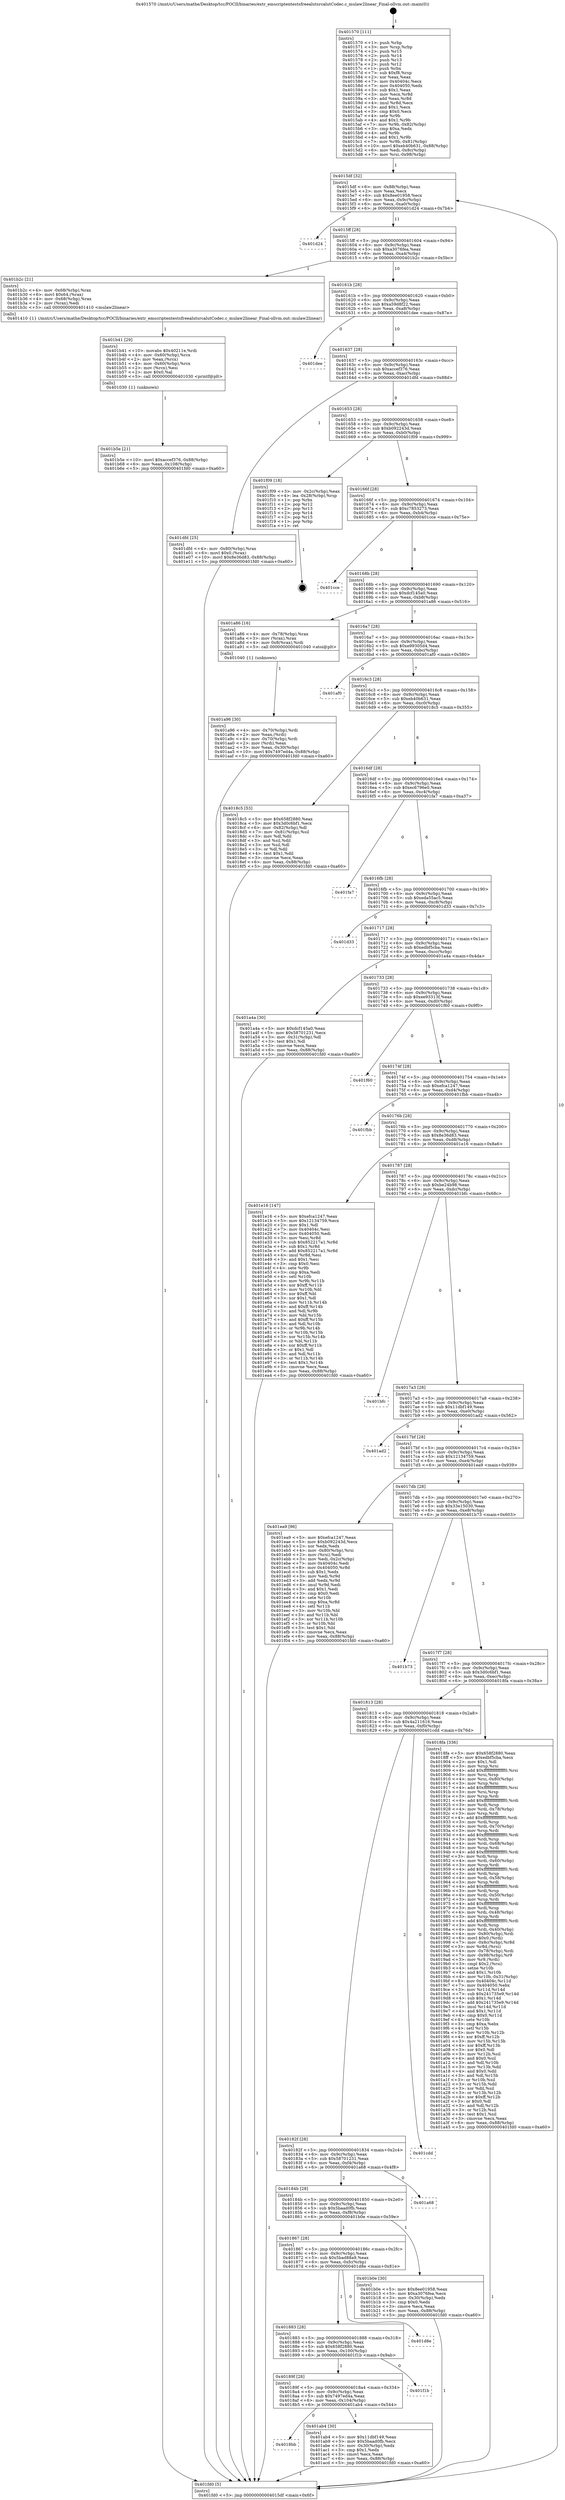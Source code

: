 digraph "0x401570" {
  label = "0x401570 (/mnt/c/Users/mathe/Desktop/tcc/POCII/binaries/extr_emscriptentestsfreealutsrcalutCodec.c_mulaw2linear_Final-ollvm.out::main(0))"
  labelloc = "t"
  node[shape=record]

  Entry [label="",width=0.3,height=0.3,shape=circle,fillcolor=black,style=filled]
  "0x4015df" [label="{
     0x4015df [32]\l
     | [instrs]\l
     &nbsp;&nbsp;0x4015df \<+6\>: mov -0x88(%rbp),%eax\l
     &nbsp;&nbsp;0x4015e5 \<+2\>: mov %eax,%ecx\l
     &nbsp;&nbsp;0x4015e7 \<+6\>: sub $0x8ee01958,%ecx\l
     &nbsp;&nbsp;0x4015ed \<+6\>: mov %eax,-0x9c(%rbp)\l
     &nbsp;&nbsp;0x4015f3 \<+6\>: mov %ecx,-0xa0(%rbp)\l
     &nbsp;&nbsp;0x4015f9 \<+6\>: je 0000000000401d24 \<main+0x7b4\>\l
  }"]
  "0x401d24" [label="{
     0x401d24\l
  }", style=dashed]
  "0x4015ff" [label="{
     0x4015ff [28]\l
     | [instrs]\l
     &nbsp;&nbsp;0x4015ff \<+5\>: jmp 0000000000401604 \<main+0x94\>\l
     &nbsp;&nbsp;0x401604 \<+6\>: mov -0x9c(%rbp),%eax\l
     &nbsp;&nbsp;0x40160a \<+5\>: sub $0xa3076fea,%eax\l
     &nbsp;&nbsp;0x40160f \<+6\>: mov %eax,-0xa4(%rbp)\l
     &nbsp;&nbsp;0x401615 \<+6\>: je 0000000000401b2c \<main+0x5bc\>\l
  }"]
  Exit [label="",width=0.3,height=0.3,shape=circle,fillcolor=black,style=filled,peripheries=2]
  "0x401b2c" [label="{
     0x401b2c [21]\l
     | [instrs]\l
     &nbsp;&nbsp;0x401b2c \<+4\>: mov -0x68(%rbp),%rax\l
     &nbsp;&nbsp;0x401b30 \<+6\>: movl $0x64,(%rax)\l
     &nbsp;&nbsp;0x401b36 \<+4\>: mov -0x68(%rbp),%rax\l
     &nbsp;&nbsp;0x401b3a \<+2\>: mov (%rax),%edi\l
     &nbsp;&nbsp;0x401b3c \<+5\>: call 0000000000401410 \<mulaw2linear\>\l
     | [calls]\l
     &nbsp;&nbsp;0x401410 \{1\} (/mnt/c/Users/mathe/Desktop/tcc/POCII/binaries/extr_emscriptentestsfreealutsrcalutCodec.c_mulaw2linear_Final-ollvm.out::mulaw2linear)\l
  }"]
  "0x40161b" [label="{
     0x40161b [28]\l
     | [instrs]\l
     &nbsp;&nbsp;0x40161b \<+5\>: jmp 0000000000401620 \<main+0xb0\>\l
     &nbsp;&nbsp;0x401620 \<+6\>: mov -0x9c(%rbp),%eax\l
     &nbsp;&nbsp;0x401626 \<+5\>: sub $0xa59d8f22,%eax\l
     &nbsp;&nbsp;0x40162b \<+6\>: mov %eax,-0xa8(%rbp)\l
     &nbsp;&nbsp;0x401631 \<+6\>: je 0000000000401dee \<main+0x87e\>\l
  }"]
  "0x401b5e" [label="{
     0x401b5e [21]\l
     | [instrs]\l
     &nbsp;&nbsp;0x401b5e \<+10\>: movl $0xaccef376,-0x88(%rbp)\l
     &nbsp;&nbsp;0x401b68 \<+6\>: mov %eax,-0x108(%rbp)\l
     &nbsp;&nbsp;0x401b6e \<+5\>: jmp 0000000000401fd0 \<main+0xa60\>\l
  }"]
  "0x401dee" [label="{
     0x401dee\l
  }", style=dashed]
  "0x401637" [label="{
     0x401637 [28]\l
     | [instrs]\l
     &nbsp;&nbsp;0x401637 \<+5\>: jmp 000000000040163c \<main+0xcc\>\l
     &nbsp;&nbsp;0x40163c \<+6\>: mov -0x9c(%rbp),%eax\l
     &nbsp;&nbsp;0x401642 \<+5\>: sub $0xaccef376,%eax\l
     &nbsp;&nbsp;0x401647 \<+6\>: mov %eax,-0xac(%rbp)\l
     &nbsp;&nbsp;0x40164d \<+6\>: je 0000000000401dfd \<main+0x88d\>\l
  }"]
  "0x401b41" [label="{
     0x401b41 [29]\l
     | [instrs]\l
     &nbsp;&nbsp;0x401b41 \<+10\>: movabs $0x40211e,%rdi\l
     &nbsp;&nbsp;0x401b4b \<+4\>: mov -0x60(%rbp),%rcx\l
     &nbsp;&nbsp;0x401b4f \<+2\>: mov %eax,(%rcx)\l
     &nbsp;&nbsp;0x401b51 \<+4\>: mov -0x60(%rbp),%rcx\l
     &nbsp;&nbsp;0x401b55 \<+2\>: mov (%rcx),%esi\l
     &nbsp;&nbsp;0x401b57 \<+2\>: mov $0x0,%al\l
     &nbsp;&nbsp;0x401b59 \<+5\>: call 0000000000401030 \<printf@plt\>\l
     | [calls]\l
     &nbsp;&nbsp;0x401030 \{1\} (unknown)\l
  }"]
  "0x401dfd" [label="{
     0x401dfd [25]\l
     | [instrs]\l
     &nbsp;&nbsp;0x401dfd \<+4\>: mov -0x80(%rbp),%rax\l
     &nbsp;&nbsp;0x401e01 \<+6\>: movl $0x0,(%rax)\l
     &nbsp;&nbsp;0x401e07 \<+10\>: movl $0x8e36d83,-0x88(%rbp)\l
     &nbsp;&nbsp;0x401e11 \<+5\>: jmp 0000000000401fd0 \<main+0xa60\>\l
  }"]
  "0x401653" [label="{
     0x401653 [28]\l
     | [instrs]\l
     &nbsp;&nbsp;0x401653 \<+5\>: jmp 0000000000401658 \<main+0xe8\>\l
     &nbsp;&nbsp;0x401658 \<+6\>: mov -0x9c(%rbp),%eax\l
     &nbsp;&nbsp;0x40165e \<+5\>: sub $0xb092243d,%eax\l
     &nbsp;&nbsp;0x401663 \<+6\>: mov %eax,-0xb0(%rbp)\l
     &nbsp;&nbsp;0x401669 \<+6\>: je 0000000000401f09 \<main+0x999\>\l
  }"]
  "0x4018bb" [label="{
     0x4018bb\l
  }", style=dashed]
  "0x401f09" [label="{
     0x401f09 [18]\l
     | [instrs]\l
     &nbsp;&nbsp;0x401f09 \<+3\>: mov -0x2c(%rbp),%eax\l
     &nbsp;&nbsp;0x401f0c \<+4\>: lea -0x28(%rbp),%rsp\l
     &nbsp;&nbsp;0x401f10 \<+1\>: pop %rbx\l
     &nbsp;&nbsp;0x401f11 \<+2\>: pop %r12\l
     &nbsp;&nbsp;0x401f13 \<+2\>: pop %r13\l
     &nbsp;&nbsp;0x401f15 \<+2\>: pop %r14\l
     &nbsp;&nbsp;0x401f17 \<+2\>: pop %r15\l
     &nbsp;&nbsp;0x401f19 \<+1\>: pop %rbp\l
     &nbsp;&nbsp;0x401f1a \<+1\>: ret\l
  }"]
  "0x40166f" [label="{
     0x40166f [28]\l
     | [instrs]\l
     &nbsp;&nbsp;0x40166f \<+5\>: jmp 0000000000401674 \<main+0x104\>\l
     &nbsp;&nbsp;0x401674 \<+6\>: mov -0x9c(%rbp),%eax\l
     &nbsp;&nbsp;0x40167a \<+5\>: sub $0xc7853273,%eax\l
     &nbsp;&nbsp;0x40167f \<+6\>: mov %eax,-0xb4(%rbp)\l
     &nbsp;&nbsp;0x401685 \<+6\>: je 0000000000401cce \<main+0x75e\>\l
  }"]
  "0x401ab4" [label="{
     0x401ab4 [30]\l
     | [instrs]\l
     &nbsp;&nbsp;0x401ab4 \<+5\>: mov $0x11dbf149,%eax\l
     &nbsp;&nbsp;0x401ab9 \<+5\>: mov $0x5baad0fb,%ecx\l
     &nbsp;&nbsp;0x401abe \<+3\>: mov -0x30(%rbp),%edx\l
     &nbsp;&nbsp;0x401ac1 \<+3\>: cmp $0x1,%edx\l
     &nbsp;&nbsp;0x401ac4 \<+3\>: cmovl %ecx,%eax\l
     &nbsp;&nbsp;0x401ac7 \<+6\>: mov %eax,-0x88(%rbp)\l
     &nbsp;&nbsp;0x401acd \<+5\>: jmp 0000000000401fd0 \<main+0xa60\>\l
  }"]
  "0x401cce" [label="{
     0x401cce\l
  }", style=dashed]
  "0x40168b" [label="{
     0x40168b [28]\l
     | [instrs]\l
     &nbsp;&nbsp;0x40168b \<+5\>: jmp 0000000000401690 \<main+0x120\>\l
     &nbsp;&nbsp;0x401690 \<+6\>: mov -0x9c(%rbp),%eax\l
     &nbsp;&nbsp;0x401696 \<+5\>: sub $0xdcf145a0,%eax\l
     &nbsp;&nbsp;0x40169b \<+6\>: mov %eax,-0xb8(%rbp)\l
     &nbsp;&nbsp;0x4016a1 \<+6\>: je 0000000000401a86 \<main+0x516\>\l
  }"]
  "0x40189f" [label="{
     0x40189f [28]\l
     | [instrs]\l
     &nbsp;&nbsp;0x40189f \<+5\>: jmp 00000000004018a4 \<main+0x334\>\l
     &nbsp;&nbsp;0x4018a4 \<+6\>: mov -0x9c(%rbp),%eax\l
     &nbsp;&nbsp;0x4018aa \<+5\>: sub $0x7497ed4a,%eax\l
     &nbsp;&nbsp;0x4018af \<+6\>: mov %eax,-0x104(%rbp)\l
     &nbsp;&nbsp;0x4018b5 \<+6\>: je 0000000000401ab4 \<main+0x544\>\l
  }"]
  "0x401a86" [label="{
     0x401a86 [16]\l
     | [instrs]\l
     &nbsp;&nbsp;0x401a86 \<+4\>: mov -0x78(%rbp),%rax\l
     &nbsp;&nbsp;0x401a8a \<+3\>: mov (%rax),%rax\l
     &nbsp;&nbsp;0x401a8d \<+4\>: mov 0x8(%rax),%rdi\l
     &nbsp;&nbsp;0x401a91 \<+5\>: call 0000000000401040 \<atoi@plt\>\l
     | [calls]\l
     &nbsp;&nbsp;0x401040 \{1\} (unknown)\l
  }"]
  "0x4016a7" [label="{
     0x4016a7 [28]\l
     | [instrs]\l
     &nbsp;&nbsp;0x4016a7 \<+5\>: jmp 00000000004016ac \<main+0x13c\>\l
     &nbsp;&nbsp;0x4016ac \<+6\>: mov -0x9c(%rbp),%eax\l
     &nbsp;&nbsp;0x4016b2 \<+5\>: sub $0xe99305d4,%eax\l
     &nbsp;&nbsp;0x4016b7 \<+6\>: mov %eax,-0xbc(%rbp)\l
     &nbsp;&nbsp;0x4016bd \<+6\>: je 0000000000401af0 \<main+0x580\>\l
  }"]
  "0x401f1b" [label="{
     0x401f1b\l
  }", style=dashed]
  "0x401af0" [label="{
     0x401af0\l
  }", style=dashed]
  "0x4016c3" [label="{
     0x4016c3 [28]\l
     | [instrs]\l
     &nbsp;&nbsp;0x4016c3 \<+5\>: jmp 00000000004016c8 \<main+0x158\>\l
     &nbsp;&nbsp;0x4016c8 \<+6\>: mov -0x9c(%rbp),%eax\l
     &nbsp;&nbsp;0x4016ce \<+5\>: sub $0xeb40b631,%eax\l
     &nbsp;&nbsp;0x4016d3 \<+6\>: mov %eax,-0xc0(%rbp)\l
     &nbsp;&nbsp;0x4016d9 \<+6\>: je 00000000004018c5 \<main+0x355\>\l
  }"]
  "0x401883" [label="{
     0x401883 [28]\l
     | [instrs]\l
     &nbsp;&nbsp;0x401883 \<+5\>: jmp 0000000000401888 \<main+0x318\>\l
     &nbsp;&nbsp;0x401888 \<+6\>: mov -0x9c(%rbp),%eax\l
     &nbsp;&nbsp;0x40188e \<+5\>: sub $0x658f2880,%eax\l
     &nbsp;&nbsp;0x401893 \<+6\>: mov %eax,-0x100(%rbp)\l
     &nbsp;&nbsp;0x401899 \<+6\>: je 0000000000401f1b \<main+0x9ab\>\l
  }"]
  "0x4018c5" [label="{
     0x4018c5 [53]\l
     | [instrs]\l
     &nbsp;&nbsp;0x4018c5 \<+5\>: mov $0x658f2880,%eax\l
     &nbsp;&nbsp;0x4018ca \<+5\>: mov $0x3d0c6bf1,%ecx\l
     &nbsp;&nbsp;0x4018cf \<+6\>: mov -0x82(%rbp),%dl\l
     &nbsp;&nbsp;0x4018d5 \<+7\>: mov -0x81(%rbp),%sil\l
     &nbsp;&nbsp;0x4018dc \<+3\>: mov %dl,%dil\l
     &nbsp;&nbsp;0x4018df \<+3\>: and %sil,%dil\l
     &nbsp;&nbsp;0x4018e2 \<+3\>: xor %sil,%dl\l
     &nbsp;&nbsp;0x4018e5 \<+3\>: or %dl,%dil\l
     &nbsp;&nbsp;0x4018e8 \<+4\>: test $0x1,%dil\l
     &nbsp;&nbsp;0x4018ec \<+3\>: cmovne %ecx,%eax\l
     &nbsp;&nbsp;0x4018ef \<+6\>: mov %eax,-0x88(%rbp)\l
     &nbsp;&nbsp;0x4018f5 \<+5\>: jmp 0000000000401fd0 \<main+0xa60\>\l
  }"]
  "0x4016df" [label="{
     0x4016df [28]\l
     | [instrs]\l
     &nbsp;&nbsp;0x4016df \<+5\>: jmp 00000000004016e4 \<main+0x174\>\l
     &nbsp;&nbsp;0x4016e4 \<+6\>: mov -0x9c(%rbp),%eax\l
     &nbsp;&nbsp;0x4016ea \<+5\>: sub $0xec6796e0,%eax\l
     &nbsp;&nbsp;0x4016ef \<+6\>: mov %eax,-0xc4(%rbp)\l
     &nbsp;&nbsp;0x4016f5 \<+6\>: je 0000000000401fa7 \<main+0xa37\>\l
  }"]
  "0x401fd0" [label="{
     0x401fd0 [5]\l
     | [instrs]\l
     &nbsp;&nbsp;0x401fd0 \<+5\>: jmp 00000000004015df \<main+0x6f\>\l
  }"]
  "0x401570" [label="{
     0x401570 [111]\l
     | [instrs]\l
     &nbsp;&nbsp;0x401570 \<+1\>: push %rbp\l
     &nbsp;&nbsp;0x401571 \<+3\>: mov %rsp,%rbp\l
     &nbsp;&nbsp;0x401574 \<+2\>: push %r15\l
     &nbsp;&nbsp;0x401576 \<+2\>: push %r14\l
     &nbsp;&nbsp;0x401578 \<+2\>: push %r13\l
     &nbsp;&nbsp;0x40157a \<+2\>: push %r12\l
     &nbsp;&nbsp;0x40157c \<+1\>: push %rbx\l
     &nbsp;&nbsp;0x40157d \<+7\>: sub $0xf8,%rsp\l
     &nbsp;&nbsp;0x401584 \<+2\>: xor %eax,%eax\l
     &nbsp;&nbsp;0x401586 \<+7\>: mov 0x40404c,%ecx\l
     &nbsp;&nbsp;0x40158d \<+7\>: mov 0x404050,%edx\l
     &nbsp;&nbsp;0x401594 \<+3\>: sub $0x1,%eax\l
     &nbsp;&nbsp;0x401597 \<+3\>: mov %ecx,%r8d\l
     &nbsp;&nbsp;0x40159a \<+3\>: add %eax,%r8d\l
     &nbsp;&nbsp;0x40159d \<+4\>: imul %r8d,%ecx\l
     &nbsp;&nbsp;0x4015a1 \<+3\>: and $0x1,%ecx\l
     &nbsp;&nbsp;0x4015a4 \<+3\>: cmp $0x0,%ecx\l
     &nbsp;&nbsp;0x4015a7 \<+4\>: sete %r9b\l
     &nbsp;&nbsp;0x4015ab \<+4\>: and $0x1,%r9b\l
     &nbsp;&nbsp;0x4015af \<+7\>: mov %r9b,-0x82(%rbp)\l
     &nbsp;&nbsp;0x4015b6 \<+3\>: cmp $0xa,%edx\l
     &nbsp;&nbsp;0x4015b9 \<+4\>: setl %r9b\l
     &nbsp;&nbsp;0x4015bd \<+4\>: and $0x1,%r9b\l
     &nbsp;&nbsp;0x4015c1 \<+7\>: mov %r9b,-0x81(%rbp)\l
     &nbsp;&nbsp;0x4015c8 \<+10\>: movl $0xeb40b631,-0x88(%rbp)\l
     &nbsp;&nbsp;0x4015d2 \<+6\>: mov %edi,-0x8c(%rbp)\l
     &nbsp;&nbsp;0x4015d8 \<+7\>: mov %rsi,-0x98(%rbp)\l
  }"]
  "0x401d8e" [label="{
     0x401d8e\l
  }", style=dashed]
  "0x401fa7" [label="{
     0x401fa7\l
  }", style=dashed]
  "0x4016fb" [label="{
     0x4016fb [28]\l
     | [instrs]\l
     &nbsp;&nbsp;0x4016fb \<+5\>: jmp 0000000000401700 \<main+0x190\>\l
     &nbsp;&nbsp;0x401700 \<+6\>: mov -0x9c(%rbp),%eax\l
     &nbsp;&nbsp;0x401706 \<+5\>: sub $0xeda55ac5,%eax\l
     &nbsp;&nbsp;0x40170b \<+6\>: mov %eax,-0xc8(%rbp)\l
     &nbsp;&nbsp;0x401711 \<+6\>: je 0000000000401d33 \<main+0x7c3\>\l
  }"]
  "0x401867" [label="{
     0x401867 [28]\l
     | [instrs]\l
     &nbsp;&nbsp;0x401867 \<+5\>: jmp 000000000040186c \<main+0x2fc\>\l
     &nbsp;&nbsp;0x40186c \<+6\>: mov -0x9c(%rbp),%eax\l
     &nbsp;&nbsp;0x401872 \<+5\>: sub $0x5bad88a9,%eax\l
     &nbsp;&nbsp;0x401877 \<+6\>: mov %eax,-0xfc(%rbp)\l
     &nbsp;&nbsp;0x40187d \<+6\>: je 0000000000401d8e \<main+0x81e\>\l
  }"]
  "0x401d33" [label="{
     0x401d33\l
  }", style=dashed]
  "0x401717" [label="{
     0x401717 [28]\l
     | [instrs]\l
     &nbsp;&nbsp;0x401717 \<+5\>: jmp 000000000040171c \<main+0x1ac\>\l
     &nbsp;&nbsp;0x40171c \<+6\>: mov -0x9c(%rbp),%eax\l
     &nbsp;&nbsp;0x401722 \<+5\>: sub $0xedbf5cba,%eax\l
     &nbsp;&nbsp;0x401727 \<+6\>: mov %eax,-0xcc(%rbp)\l
     &nbsp;&nbsp;0x40172d \<+6\>: je 0000000000401a4a \<main+0x4da\>\l
  }"]
  "0x401b0e" [label="{
     0x401b0e [30]\l
     | [instrs]\l
     &nbsp;&nbsp;0x401b0e \<+5\>: mov $0x8ee01958,%eax\l
     &nbsp;&nbsp;0x401b13 \<+5\>: mov $0xa3076fea,%ecx\l
     &nbsp;&nbsp;0x401b18 \<+3\>: mov -0x30(%rbp),%edx\l
     &nbsp;&nbsp;0x401b1b \<+3\>: cmp $0x0,%edx\l
     &nbsp;&nbsp;0x401b1e \<+3\>: cmove %ecx,%eax\l
     &nbsp;&nbsp;0x401b21 \<+6\>: mov %eax,-0x88(%rbp)\l
     &nbsp;&nbsp;0x401b27 \<+5\>: jmp 0000000000401fd0 \<main+0xa60\>\l
  }"]
  "0x401a4a" [label="{
     0x401a4a [30]\l
     | [instrs]\l
     &nbsp;&nbsp;0x401a4a \<+5\>: mov $0xdcf145a0,%eax\l
     &nbsp;&nbsp;0x401a4f \<+5\>: mov $0x58701231,%ecx\l
     &nbsp;&nbsp;0x401a54 \<+3\>: mov -0x31(%rbp),%dl\l
     &nbsp;&nbsp;0x401a57 \<+3\>: test $0x1,%dl\l
     &nbsp;&nbsp;0x401a5a \<+3\>: cmovne %ecx,%eax\l
     &nbsp;&nbsp;0x401a5d \<+6\>: mov %eax,-0x88(%rbp)\l
     &nbsp;&nbsp;0x401a63 \<+5\>: jmp 0000000000401fd0 \<main+0xa60\>\l
  }"]
  "0x401733" [label="{
     0x401733 [28]\l
     | [instrs]\l
     &nbsp;&nbsp;0x401733 \<+5\>: jmp 0000000000401738 \<main+0x1c8\>\l
     &nbsp;&nbsp;0x401738 \<+6\>: mov -0x9c(%rbp),%eax\l
     &nbsp;&nbsp;0x40173e \<+5\>: sub $0xee93313f,%eax\l
     &nbsp;&nbsp;0x401743 \<+6\>: mov %eax,-0xd0(%rbp)\l
     &nbsp;&nbsp;0x401749 \<+6\>: je 0000000000401f60 \<main+0x9f0\>\l
  }"]
  "0x40184b" [label="{
     0x40184b [28]\l
     | [instrs]\l
     &nbsp;&nbsp;0x40184b \<+5\>: jmp 0000000000401850 \<main+0x2e0\>\l
     &nbsp;&nbsp;0x401850 \<+6\>: mov -0x9c(%rbp),%eax\l
     &nbsp;&nbsp;0x401856 \<+5\>: sub $0x5baad0fb,%eax\l
     &nbsp;&nbsp;0x40185b \<+6\>: mov %eax,-0xf8(%rbp)\l
     &nbsp;&nbsp;0x401861 \<+6\>: je 0000000000401b0e \<main+0x59e\>\l
  }"]
  "0x401f60" [label="{
     0x401f60\l
  }", style=dashed]
  "0x40174f" [label="{
     0x40174f [28]\l
     | [instrs]\l
     &nbsp;&nbsp;0x40174f \<+5\>: jmp 0000000000401754 \<main+0x1e4\>\l
     &nbsp;&nbsp;0x401754 \<+6\>: mov -0x9c(%rbp),%eax\l
     &nbsp;&nbsp;0x40175a \<+5\>: sub $0xefca1247,%eax\l
     &nbsp;&nbsp;0x40175f \<+6\>: mov %eax,-0xd4(%rbp)\l
     &nbsp;&nbsp;0x401765 \<+6\>: je 0000000000401fbb \<main+0xa4b\>\l
  }"]
  "0x401a68" [label="{
     0x401a68\l
  }", style=dashed]
  "0x401fbb" [label="{
     0x401fbb\l
  }", style=dashed]
  "0x40176b" [label="{
     0x40176b [28]\l
     | [instrs]\l
     &nbsp;&nbsp;0x40176b \<+5\>: jmp 0000000000401770 \<main+0x200\>\l
     &nbsp;&nbsp;0x401770 \<+6\>: mov -0x9c(%rbp),%eax\l
     &nbsp;&nbsp;0x401776 \<+5\>: sub $0x8e36d83,%eax\l
     &nbsp;&nbsp;0x40177b \<+6\>: mov %eax,-0xd8(%rbp)\l
     &nbsp;&nbsp;0x401781 \<+6\>: je 0000000000401e16 \<main+0x8a6\>\l
  }"]
  "0x40182f" [label="{
     0x40182f [28]\l
     | [instrs]\l
     &nbsp;&nbsp;0x40182f \<+5\>: jmp 0000000000401834 \<main+0x2c4\>\l
     &nbsp;&nbsp;0x401834 \<+6\>: mov -0x9c(%rbp),%eax\l
     &nbsp;&nbsp;0x40183a \<+5\>: sub $0x58701231,%eax\l
     &nbsp;&nbsp;0x40183f \<+6\>: mov %eax,-0xf4(%rbp)\l
     &nbsp;&nbsp;0x401845 \<+6\>: je 0000000000401a68 \<main+0x4f8\>\l
  }"]
  "0x401e16" [label="{
     0x401e16 [147]\l
     | [instrs]\l
     &nbsp;&nbsp;0x401e16 \<+5\>: mov $0xefca1247,%eax\l
     &nbsp;&nbsp;0x401e1b \<+5\>: mov $0x12134759,%ecx\l
     &nbsp;&nbsp;0x401e20 \<+2\>: mov $0x1,%dl\l
     &nbsp;&nbsp;0x401e22 \<+7\>: mov 0x40404c,%esi\l
     &nbsp;&nbsp;0x401e29 \<+7\>: mov 0x404050,%edi\l
     &nbsp;&nbsp;0x401e30 \<+3\>: mov %esi,%r8d\l
     &nbsp;&nbsp;0x401e33 \<+7\>: sub $0x852217a1,%r8d\l
     &nbsp;&nbsp;0x401e3a \<+4\>: sub $0x1,%r8d\l
     &nbsp;&nbsp;0x401e3e \<+7\>: add $0x852217a1,%r8d\l
     &nbsp;&nbsp;0x401e45 \<+4\>: imul %r8d,%esi\l
     &nbsp;&nbsp;0x401e49 \<+3\>: and $0x1,%esi\l
     &nbsp;&nbsp;0x401e4c \<+3\>: cmp $0x0,%esi\l
     &nbsp;&nbsp;0x401e4f \<+4\>: sete %r9b\l
     &nbsp;&nbsp;0x401e53 \<+3\>: cmp $0xa,%edi\l
     &nbsp;&nbsp;0x401e56 \<+4\>: setl %r10b\l
     &nbsp;&nbsp;0x401e5a \<+3\>: mov %r9b,%r11b\l
     &nbsp;&nbsp;0x401e5d \<+4\>: xor $0xff,%r11b\l
     &nbsp;&nbsp;0x401e61 \<+3\>: mov %r10b,%bl\l
     &nbsp;&nbsp;0x401e64 \<+3\>: xor $0xff,%bl\l
     &nbsp;&nbsp;0x401e67 \<+3\>: xor $0x1,%dl\l
     &nbsp;&nbsp;0x401e6a \<+3\>: mov %r11b,%r14b\l
     &nbsp;&nbsp;0x401e6d \<+4\>: and $0xff,%r14b\l
     &nbsp;&nbsp;0x401e71 \<+3\>: and %dl,%r9b\l
     &nbsp;&nbsp;0x401e74 \<+3\>: mov %bl,%r15b\l
     &nbsp;&nbsp;0x401e77 \<+4\>: and $0xff,%r15b\l
     &nbsp;&nbsp;0x401e7b \<+3\>: and %dl,%r10b\l
     &nbsp;&nbsp;0x401e7e \<+3\>: or %r9b,%r14b\l
     &nbsp;&nbsp;0x401e81 \<+3\>: or %r10b,%r15b\l
     &nbsp;&nbsp;0x401e84 \<+3\>: xor %r15b,%r14b\l
     &nbsp;&nbsp;0x401e87 \<+3\>: or %bl,%r11b\l
     &nbsp;&nbsp;0x401e8a \<+4\>: xor $0xff,%r11b\l
     &nbsp;&nbsp;0x401e8e \<+3\>: or $0x1,%dl\l
     &nbsp;&nbsp;0x401e91 \<+3\>: and %dl,%r11b\l
     &nbsp;&nbsp;0x401e94 \<+3\>: or %r11b,%r14b\l
     &nbsp;&nbsp;0x401e97 \<+4\>: test $0x1,%r14b\l
     &nbsp;&nbsp;0x401e9b \<+3\>: cmovne %ecx,%eax\l
     &nbsp;&nbsp;0x401e9e \<+6\>: mov %eax,-0x88(%rbp)\l
     &nbsp;&nbsp;0x401ea4 \<+5\>: jmp 0000000000401fd0 \<main+0xa60\>\l
  }"]
  "0x401787" [label="{
     0x401787 [28]\l
     | [instrs]\l
     &nbsp;&nbsp;0x401787 \<+5\>: jmp 000000000040178c \<main+0x21c\>\l
     &nbsp;&nbsp;0x40178c \<+6\>: mov -0x9c(%rbp),%eax\l
     &nbsp;&nbsp;0x401792 \<+5\>: sub $0xbe24b98,%eax\l
     &nbsp;&nbsp;0x401797 \<+6\>: mov %eax,-0xdc(%rbp)\l
     &nbsp;&nbsp;0x40179d \<+6\>: je 0000000000401bfc \<main+0x68c\>\l
  }"]
  "0x401cdd" [label="{
     0x401cdd\l
  }", style=dashed]
  "0x401bfc" [label="{
     0x401bfc\l
  }", style=dashed]
  "0x4017a3" [label="{
     0x4017a3 [28]\l
     | [instrs]\l
     &nbsp;&nbsp;0x4017a3 \<+5\>: jmp 00000000004017a8 \<main+0x238\>\l
     &nbsp;&nbsp;0x4017a8 \<+6\>: mov -0x9c(%rbp),%eax\l
     &nbsp;&nbsp;0x4017ae \<+5\>: sub $0x11dbf149,%eax\l
     &nbsp;&nbsp;0x4017b3 \<+6\>: mov %eax,-0xe0(%rbp)\l
     &nbsp;&nbsp;0x4017b9 \<+6\>: je 0000000000401ad2 \<main+0x562\>\l
  }"]
  "0x401a96" [label="{
     0x401a96 [30]\l
     | [instrs]\l
     &nbsp;&nbsp;0x401a96 \<+4\>: mov -0x70(%rbp),%rdi\l
     &nbsp;&nbsp;0x401a9a \<+2\>: mov %eax,(%rdi)\l
     &nbsp;&nbsp;0x401a9c \<+4\>: mov -0x70(%rbp),%rdi\l
     &nbsp;&nbsp;0x401aa0 \<+2\>: mov (%rdi),%eax\l
     &nbsp;&nbsp;0x401aa2 \<+3\>: mov %eax,-0x30(%rbp)\l
     &nbsp;&nbsp;0x401aa5 \<+10\>: movl $0x7497ed4a,-0x88(%rbp)\l
     &nbsp;&nbsp;0x401aaf \<+5\>: jmp 0000000000401fd0 \<main+0xa60\>\l
  }"]
  "0x401ad2" [label="{
     0x401ad2\l
  }", style=dashed]
  "0x4017bf" [label="{
     0x4017bf [28]\l
     | [instrs]\l
     &nbsp;&nbsp;0x4017bf \<+5\>: jmp 00000000004017c4 \<main+0x254\>\l
     &nbsp;&nbsp;0x4017c4 \<+6\>: mov -0x9c(%rbp),%eax\l
     &nbsp;&nbsp;0x4017ca \<+5\>: sub $0x12134759,%eax\l
     &nbsp;&nbsp;0x4017cf \<+6\>: mov %eax,-0xe4(%rbp)\l
     &nbsp;&nbsp;0x4017d5 \<+6\>: je 0000000000401ea9 \<main+0x939\>\l
  }"]
  "0x401813" [label="{
     0x401813 [28]\l
     | [instrs]\l
     &nbsp;&nbsp;0x401813 \<+5\>: jmp 0000000000401818 \<main+0x2a8\>\l
     &nbsp;&nbsp;0x401818 \<+6\>: mov -0x9c(%rbp),%eax\l
     &nbsp;&nbsp;0x40181e \<+5\>: sub $0x4a211616,%eax\l
     &nbsp;&nbsp;0x401823 \<+6\>: mov %eax,-0xf0(%rbp)\l
     &nbsp;&nbsp;0x401829 \<+6\>: je 0000000000401cdd \<main+0x76d\>\l
  }"]
  "0x401ea9" [label="{
     0x401ea9 [96]\l
     | [instrs]\l
     &nbsp;&nbsp;0x401ea9 \<+5\>: mov $0xefca1247,%eax\l
     &nbsp;&nbsp;0x401eae \<+5\>: mov $0xb092243d,%ecx\l
     &nbsp;&nbsp;0x401eb3 \<+2\>: xor %edx,%edx\l
     &nbsp;&nbsp;0x401eb5 \<+4\>: mov -0x80(%rbp),%rsi\l
     &nbsp;&nbsp;0x401eb9 \<+2\>: mov (%rsi),%edi\l
     &nbsp;&nbsp;0x401ebb \<+3\>: mov %edi,-0x2c(%rbp)\l
     &nbsp;&nbsp;0x401ebe \<+7\>: mov 0x40404c,%edi\l
     &nbsp;&nbsp;0x401ec5 \<+8\>: mov 0x404050,%r8d\l
     &nbsp;&nbsp;0x401ecd \<+3\>: sub $0x1,%edx\l
     &nbsp;&nbsp;0x401ed0 \<+3\>: mov %edi,%r9d\l
     &nbsp;&nbsp;0x401ed3 \<+3\>: add %edx,%r9d\l
     &nbsp;&nbsp;0x401ed6 \<+4\>: imul %r9d,%edi\l
     &nbsp;&nbsp;0x401eda \<+3\>: and $0x1,%edi\l
     &nbsp;&nbsp;0x401edd \<+3\>: cmp $0x0,%edi\l
     &nbsp;&nbsp;0x401ee0 \<+4\>: sete %r10b\l
     &nbsp;&nbsp;0x401ee4 \<+4\>: cmp $0xa,%r8d\l
     &nbsp;&nbsp;0x401ee8 \<+4\>: setl %r11b\l
     &nbsp;&nbsp;0x401eec \<+3\>: mov %r10b,%bl\l
     &nbsp;&nbsp;0x401eef \<+3\>: and %r11b,%bl\l
     &nbsp;&nbsp;0x401ef2 \<+3\>: xor %r11b,%r10b\l
     &nbsp;&nbsp;0x401ef5 \<+3\>: or %r10b,%bl\l
     &nbsp;&nbsp;0x401ef8 \<+3\>: test $0x1,%bl\l
     &nbsp;&nbsp;0x401efb \<+3\>: cmovne %ecx,%eax\l
     &nbsp;&nbsp;0x401efe \<+6\>: mov %eax,-0x88(%rbp)\l
     &nbsp;&nbsp;0x401f04 \<+5\>: jmp 0000000000401fd0 \<main+0xa60\>\l
  }"]
  "0x4017db" [label="{
     0x4017db [28]\l
     | [instrs]\l
     &nbsp;&nbsp;0x4017db \<+5\>: jmp 00000000004017e0 \<main+0x270\>\l
     &nbsp;&nbsp;0x4017e0 \<+6\>: mov -0x9c(%rbp),%eax\l
     &nbsp;&nbsp;0x4017e6 \<+5\>: sub $0x33e15030,%eax\l
     &nbsp;&nbsp;0x4017eb \<+6\>: mov %eax,-0xe8(%rbp)\l
     &nbsp;&nbsp;0x4017f1 \<+6\>: je 0000000000401b73 \<main+0x603\>\l
  }"]
  "0x4018fa" [label="{
     0x4018fa [336]\l
     | [instrs]\l
     &nbsp;&nbsp;0x4018fa \<+5\>: mov $0x658f2880,%eax\l
     &nbsp;&nbsp;0x4018ff \<+5\>: mov $0xedbf5cba,%ecx\l
     &nbsp;&nbsp;0x401904 \<+2\>: mov $0x1,%dl\l
     &nbsp;&nbsp;0x401906 \<+3\>: mov %rsp,%rsi\l
     &nbsp;&nbsp;0x401909 \<+4\>: add $0xfffffffffffffff0,%rsi\l
     &nbsp;&nbsp;0x40190d \<+3\>: mov %rsi,%rsp\l
     &nbsp;&nbsp;0x401910 \<+4\>: mov %rsi,-0x80(%rbp)\l
     &nbsp;&nbsp;0x401914 \<+3\>: mov %rsp,%rsi\l
     &nbsp;&nbsp;0x401917 \<+4\>: add $0xfffffffffffffff0,%rsi\l
     &nbsp;&nbsp;0x40191b \<+3\>: mov %rsi,%rsp\l
     &nbsp;&nbsp;0x40191e \<+3\>: mov %rsp,%rdi\l
     &nbsp;&nbsp;0x401921 \<+4\>: add $0xfffffffffffffff0,%rdi\l
     &nbsp;&nbsp;0x401925 \<+3\>: mov %rdi,%rsp\l
     &nbsp;&nbsp;0x401928 \<+4\>: mov %rdi,-0x78(%rbp)\l
     &nbsp;&nbsp;0x40192c \<+3\>: mov %rsp,%rdi\l
     &nbsp;&nbsp;0x40192f \<+4\>: add $0xfffffffffffffff0,%rdi\l
     &nbsp;&nbsp;0x401933 \<+3\>: mov %rdi,%rsp\l
     &nbsp;&nbsp;0x401936 \<+4\>: mov %rdi,-0x70(%rbp)\l
     &nbsp;&nbsp;0x40193a \<+3\>: mov %rsp,%rdi\l
     &nbsp;&nbsp;0x40193d \<+4\>: add $0xfffffffffffffff0,%rdi\l
     &nbsp;&nbsp;0x401941 \<+3\>: mov %rdi,%rsp\l
     &nbsp;&nbsp;0x401944 \<+4\>: mov %rdi,-0x68(%rbp)\l
     &nbsp;&nbsp;0x401948 \<+3\>: mov %rsp,%rdi\l
     &nbsp;&nbsp;0x40194b \<+4\>: add $0xfffffffffffffff0,%rdi\l
     &nbsp;&nbsp;0x40194f \<+3\>: mov %rdi,%rsp\l
     &nbsp;&nbsp;0x401952 \<+4\>: mov %rdi,-0x60(%rbp)\l
     &nbsp;&nbsp;0x401956 \<+3\>: mov %rsp,%rdi\l
     &nbsp;&nbsp;0x401959 \<+4\>: add $0xfffffffffffffff0,%rdi\l
     &nbsp;&nbsp;0x40195d \<+3\>: mov %rdi,%rsp\l
     &nbsp;&nbsp;0x401960 \<+4\>: mov %rdi,-0x58(%rbp)\l
     &nbsp;&nbsp;0x401964 \<+3\>: mov %rsp,%rdi\l
     &nbsp;&nbsp;0x401967 \<+4\>: add $0xfffffffffffffff0,%rdi\l
     &nbsp;&nbsp;0x40196b \<+3\>: mov %rdi,%rsp\l
     &nbsp;&nbsp;0x40196e \<+4\>: mov %rdi,-0x50(%rbp)\l
     &nbsp;&nbsp;0x401972 \<+3\>: mov %rsp,%rdi\l
     &nbsp;&nbsp;0x401975 \<+4\>: add $0xfffffffffffffff0,%rdi\l
     &nbsp;&nbsp;0x401979 \<+3\>: mov %rdi,%rsp\l
     &nbsp;&nbsp;0x40197c \<+4\>: mov %rdi,-0x48(%rbp)\l
     &nbsp;&nbsp;0x401980 \<+3\>: mov %rsp,%rdi\l
     &nbsp;&nbsp;0x401983 \<+4\>: add $0xfffffffffffffff0,%rdi\l
     &nbsp;&nbsp;0x401987 \<+3\>: mov %rdi,%rsp\l
     &nbsp;&nbsp;0x40198a \<+4\>: mov %rdi,-0x40(%rbp)\l
     &nbsp;&nbsp;0x40198e \<+4\>: mov -0x80(%rbp),%rdi\l
     &nbsp;&nbsp;0x401992 \<+6\>: movl $0x0,(%rdi)\l
     &nbsp;&nbsp;0x401998 \<+7\>: mov -0x8c(%rbp),%r8d\l
     &nbsp;&nbsp;0x40199f \<+3\>: mov %r8d,(%rsi)\l
     &nbsp;&nbsp;0x4019a2 \<+4\>: mov -0x78(%rbp),%rdi\l
     &nbsp;&nbsp;0x4019a6 \<+7\>: mov -0x98(%rbp),%r9\l
     &nbsp;&nbsp;0x4019ad \<+3\>: mov %r9,(%rdi)\l
     &nbsp;&nbsp;0x4019b0 \<+3\>: cmpl $0x2,(%rsi)\l
     &nbsp;&nbsp;0x4019b3 \<+4\>: setne %r10b\l
     &nbsp;&nbsp;0x4019b7 \<+4\>: and $0x1,%r10b\l
     &nbsp;&nbsp;0x4019bb \<+4\>: mov %r10b,-0x31(%rbp)\l
     &nbsp;&nbsp;0x4019bf \<+8\>: mov 0x40404c,%r11d\l
     &nbsp;&nbsp;0x4019c7 \<+7\>: mov 0x404050,%ebx\l
     &nbsp;&nbsp;0x4019ce \<+3\>: mov %r11d,%r14d\l
     &nbsp;&nbsp;0x4019d1 \<+7\>: sub $0x241735e9,%r14d\l
     &nbsp;&nbsp;0x4019d8 \<+4\>: sub $0x1,%r14d\l
     &nbsp;&nbsp;0x4019dc \<+7\>: add $0x241735e9,%r14d\l
     &nbsp;&nbsp;0x4019e3 \<+4\>: imul %r14d,%r11d\l
     &nbsp;&nbsp;0x4019e7 \<+4\>: and $0x1,%r11d\l
     &nbsp;&nbsp;0x4019eb \<+4\>: cmp $0x0,%r11d\l
     &nbsp;&nbsp;0x4019ef \<+4\>: sete %r10b\l
     &nbsp;&nbsp;0x4019f3 \<+3\>: cmp $0xa,%ebx\l
     &nbsp;&nbsp;0x4019f6 \<+4\>: setl %r15b\l
     &nbsp;&nbsp;0x4019fa \<+3\>: mov %r10b,%r12b\l
     &nbsp;&nbsp;0x4019fd \<+4\>: xor $0xff,%r12b\l
     &nbsp;&nbsp;0x401a01 \<+3\>: mov %r15b,%r13b\l
     &nbsp;&nbsp;0x401a04 \<+4\>: xor $0xff,%r13b\l
     &nbsp;&nbsp;0x401a08 \<+3\>: xor $0x0,%dl\l
     &nbsp;&nbsp;0x401a0b \<+3\>: mov %r12b,%sil\l
     &nbsp;&nbsp;0x401a0e \<+4\>: and $0x0,%sil\l
     &nbsp;&nbsp;0x401a12 \<+3\>: and %dl,%r10b\l
     &nbsp;&nbsp;0x401a15 \<+3\>: mov %r13b,%dil\l
     &nbsp;&nbsp;0x401a18 \<+4\>: and $0x0,%dil\l
     &nbsp;&nbsp;0x401a1c \<+3\>: and %dl,%r15b\l
     &nbsp;&nbsp;0x401a1f \<+3\>: or %r10b,%sil\l
     &nbsp;&nbsp;0x401a22 \<+3\>: or %r15b,%dil\l
     &nbsp;&nbsp;0x401a25 \<+3\>: xor %dil,%sil\l
     &nbsp;&nbsp;0x401a28 \<+3\>: or %r13b,%r12b\l
     &nbsp;&nbsp;0x401a2b \<+4\>: xor $0xff,%r12b\l
     &nbsp;&nbsp;0x401a2f \<+3\>: or $0x0,%dl\l
     &nbsp;&nbsp;0x401a32 \<+3\>: and %dl,%r12b\l
     &nbsp;&nbsp;0x401a35 \<+3\>: or %r12b,%sil\l
     &nbsp;&nbsp;0x401a38 \<+4\>: test $0x1,%sil\l
     &nbsp;&nbsp;0x401a3c \<+3\>: cmovne %ecx,%eax\l
     &nbsp;&nbsp;0x401a3f \<+6\>: mov %eax,-0x88(%rbp)\l
     &nbsp;&nbsp;0x401a45 \<+5\>: jmp 0000000000401fd0 \<main+0xa60\>\l
  }"]
  "0x401b73" [label="{
     0x401b73\l
  }", style=dashed]
  "0x4017f7" [label="{
     0x4017f7 [28]\l
     | [instrs]\l
     &nbsp;&nbsp;0x4017f7 \<+5\>: jmp 00000000004017fc \<main+0x28c\>\l
     &nbsp;&nbsp;0x4017fc \<+6\>: mov -0x9c(%rbp),%eax\l
     &nbsp;&nbsp;0x401802 \<+5\>: sub $0x3d0c6bf1,%eax\l
     &nbsp;&nbsp;0x401807 \<+6\>: mov %eax,-0xec(%rbp)\l
     &nbsp;&nbsp;0x40180d \<+6\>: je 00000000004018fa \<main+0x38a\>\l
  }"]
  Entry -> "0x401570" [label=" 1"]
  "0x4015df" -> "0x401d24" [label=" 0"]
  "0x4015df" -> "0x4015ff" [label=" 11"]
  "0x401f09" -> Exit [label=" 1"]
  "0x4015ff" -> "0x401b2c" [label=" 1"]
  "0x4015ff" -> "0x40161b" [label=" 10"]
  "0x401ea9" -> "0x401fd0" [label=" 1"]
  "0x40161b" -> "0x401dee" [label=" 0"]
  "0x40161b" -> "0x401637" [label=" 10"]
  "0x401e16" -> "0x401fd0" [label=" 1"]
  "0x401637" -> "0x401dfd" [label=" 1"]
  "0x401637" -> "0x401653" [label=" 9"]
  "0x401dfd" -> "0x401fd0" [label=" 1"]
  "0x401653" -> "0x401f09" [label=" 1"]
  "0x401653" -> "0x40166f" [label=" 8"]
  "0x401b5e" -> "0x401fd0" [label=" 1"]
  "0x40166f" -> "0x401cce" [label=" 0"]
  "0x40166f" -> "0x40168b" [label=" 8"]
  "0x401b41" -> "0x401b5e" [label=" 1"]
  "0x40168b" -> "0x401a86" [label=" 1"]
  "0x40168b" -> "0x4016a7" [label=" 7"]
  "0x401b0e" -> "0x401fd0" [label=" 1"]
  "0x4016a7" -> "0x401af0" [label=" 0"]
  "0x4016a7" -> "0x4016c3" [label=" 7"]
  "0x401ab4" -> "0x401fd0" [label=" 1"]
  "0x4016c3" -> "0x4018c5" [label=" 1"]
  "0x4016c3" -> "0x4016df" [label=" 6"]
  "0x4018c5" -> "0x401fd0" [label=" 1"]
  "0x401570" -> "0x4015df" [label=" 1"]
  "0x401fd0" -> "0x4015df" [label=" 10"]
  "0x40189f" -> "0x401ab4" [label=" 1"]
  "0x4016df" -> "0x401fa7" [label=" 0"]
  "0x4016df" -> "0x4016fb" [label=" 6"]
  "0x401b2c" -> "0x401b41" [label=" 1"]
  "0x4016fb" -> "0x401d33" [label=" 0"]
  "0x4016fb" -> "0x401717" [label=" 6"]
  "0x401883" -> "0x401f1b" [label=" 0"]
  "0x401717" -> "0x401a4a" [label=" 1"]
  "0x401717" -> "0x401733" [label=" 5"]
  "0x40189f" -> "0x4018bb" [label=" 0"]
  "0x401733" -> "0x401f60" [label=" 0"]
  "0x401733" -> "0x40174f" [label=" 5"]
  "0x401867" -> "0x401d8e" [label=" 0"]
  "0x40174f" -> "0x401fbb" [label=" 0"]
  "0x40174f" -> "0x40176b" [label=" 5"]
  "0x401883" -> "0x40189f" [label=" 1"]
  "0x40176b" -> "0x401e16" [label=" 1"]
  "0x40176b" -> "0x401787" [label=" 4"]
  "0x40184b" -> "0x401b0e" [label=" 1"]
  "0x401787" -> "0x401bfc" [label=" 0"]
  "0x401787" -> "0x4017a3" [label=" 4"]
  "0x401867" -> "0x401883" [label=" 1"]
  "0x4017a3" -> "0x401ad2" [label=" 0"]
  "0x4017a3" -> "0x4017bf" [label=" 4"]
  "0x40182f" -> "0x401a68" [label=" 0"]
  "0x4017bf" -> "0x401ea9" [label=" 1"]
  "0x4017bf" -> "0x4017db" [label=" 3"]
  "0x401813" -> "0x40182f" [label=" 2"]
  "0x4017db" -> "0x401b73" [label=" 0"]
  "0x4017db" -> "0x4017f7" [label=" 3"]
  "0x401813" -> "0x401cdd" [label=" 0"]
  "0x4017f7" -> "0x4018fa" [label=" 1"]
  "0x4017f7" -> "0x401813" [label=" 2"]
  "0x40184b" -> "0x401867" [label=" 1"]
  "0x4018fa" -> "0x401fd0" [label=" 1"]
  "0x401a4a" -> "0x401fd0" [label=" 1"]
  "0x401a86" -> "0x401a96" [label=" 1"]
  "0x401a96" -> "0x401fd0" [label=" 1"]
  "0x40182f" -> "0x40184b" [label=" 2"]
}
